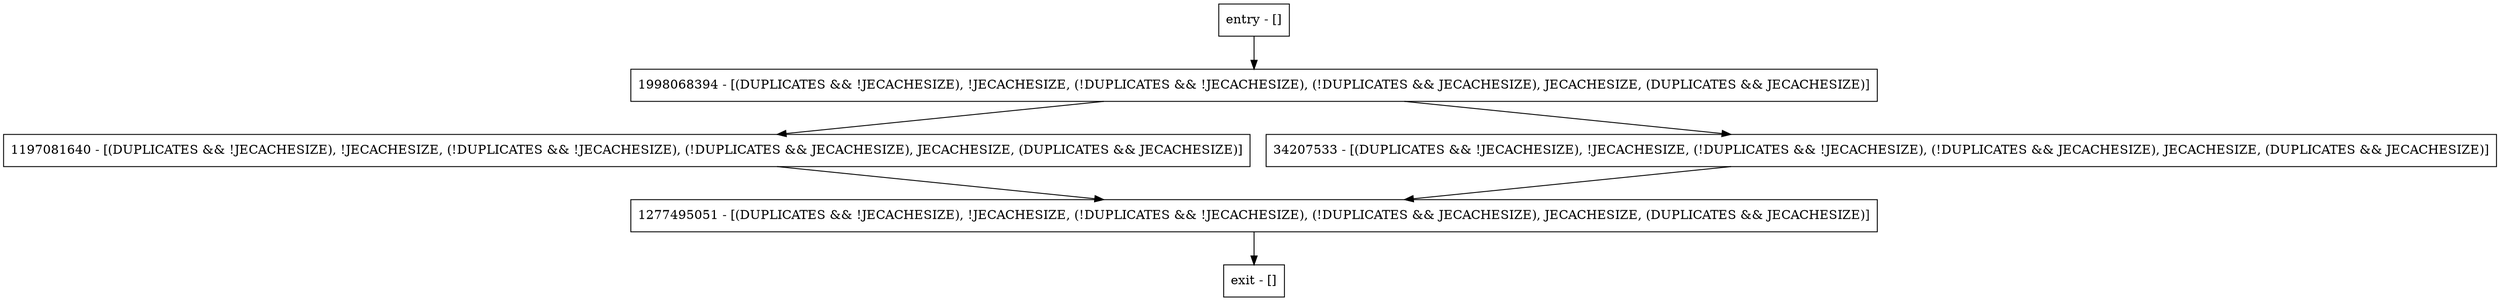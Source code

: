 digraph replicatedBitSet {
node [shape=record];
entry [label="entry - []"];
exit [label="exit - []"];
1197081640 [label="1197081640 - [(DUPLICATES && !JECACHESIZE), !JECACHESIZE, (!DUPLICATES && !JECACHESIZE), (!DUPLICATES && JECACHESIZE), JECACHESIZE, (DUPLICATES && JECACHESIZE)]"];
1998068394 [label="1998068394 - [(DUPLICATES && !JECACHESIZE), !JECACHESIZE, (!DUPLICATES && !JECACHESIZE), (!DUPLICATES && JECACHESIZE), JECACHESIZE, (DUPLICATES && JECACHESIZE)]"];
1277495051 [label="1277495051 - [(DUPLICATES && !JECACHESIZE), !JECACHESIZE, (!DUPLICATES && !JECACHESIZE), (!DUPLICATES && JECACHESIZE), JECACHESIZE, (DUPLICATES && JECACHESIZE)]"];
34207533 [label="34207533 - [(DUPLICATES && !JECACHESIZE), !JECACHESIZE, (!DUPLICATES && !JECACHESIZE), (!DUPLICATES && JECACHESIZE), JECACHESIZE, (DUPLICATES && JECACHESIZE)]"];
entry;
exit;
entry -> 1998068394;
1197081640 -> 1277495051;
1998068394 -> 1197081640;
1998068394 -> 34207533;
1277495051 -> exit;
34207533 -> 1277495051;
}
